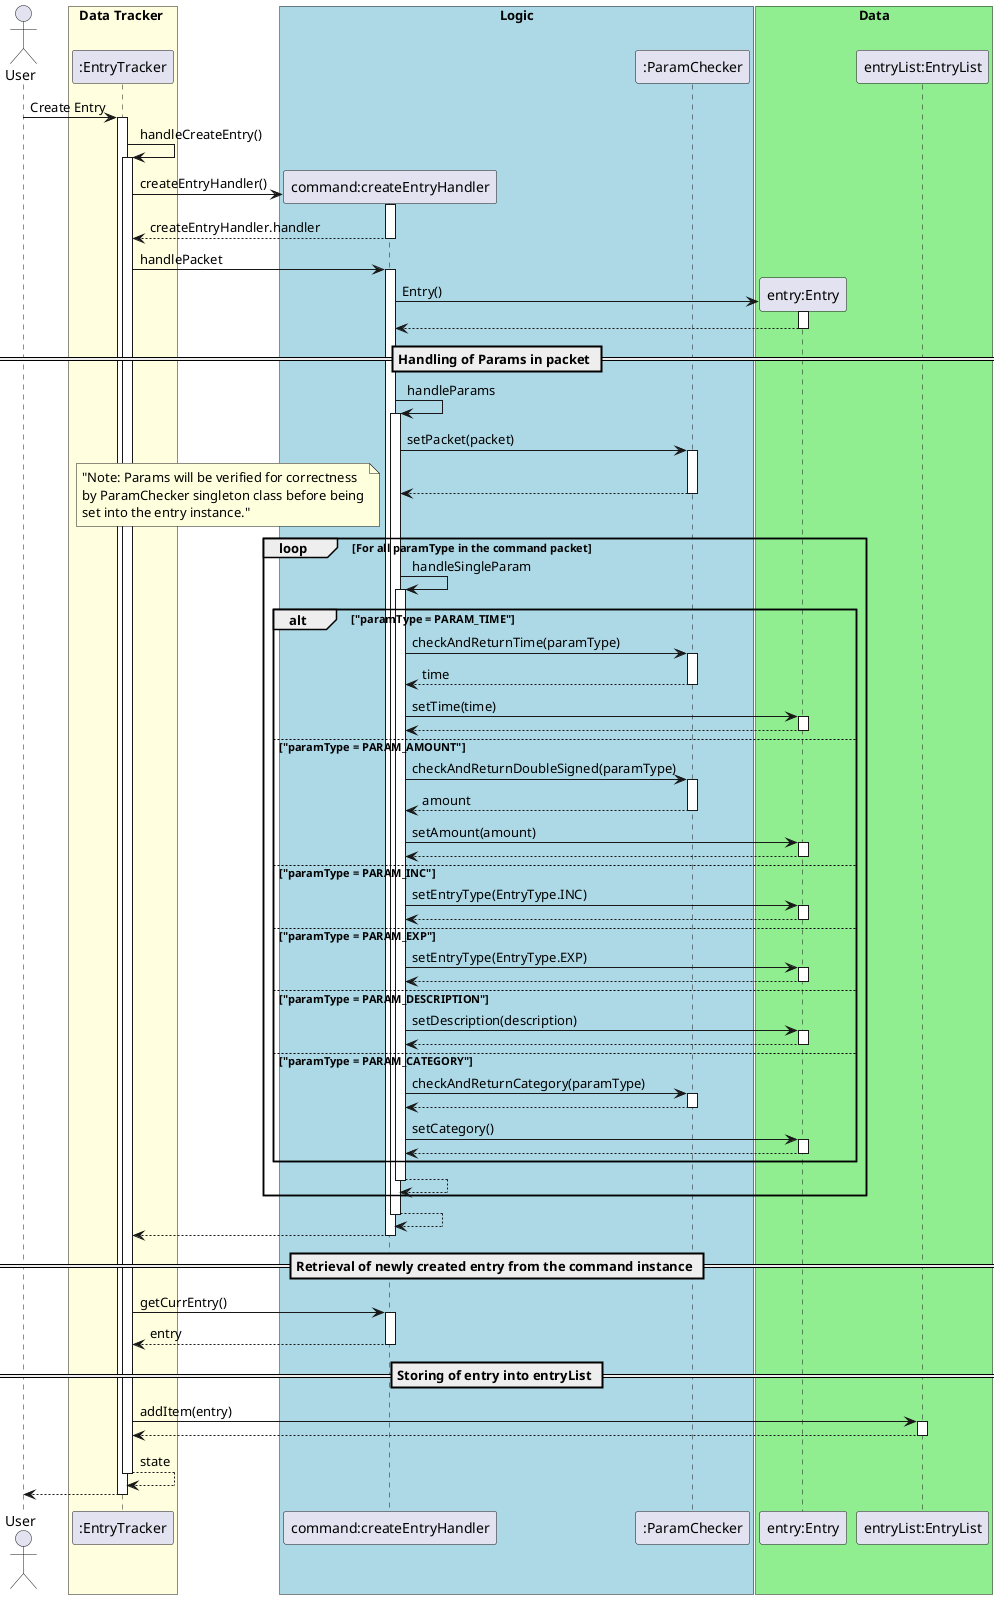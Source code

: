 @startuml
autoactivate on
actor User
skinparam shadowing false

skinparam sequence {
ActorBorderColor white

ActorBackgroundColor white
ActorFontColor white
ActorFontSize 17
ActorFontName ""
}

User -> ":EntryTracker": Create Entry
":EntryTracker" ->":EntryTracker": handleCreateEntry()
    create "command:createEntryHandler"
   ":EntryTracker"-> "command:createEntryHandler" : createEntryHandler()
    return createEntryHandler.handler

   ":EntryTracker"-> "command:createEntryHandler" : handlePacket

        create "entry:Entry"
        "command:createEntryHandler" -> "entry:Entry" : Entry()
        return
        == Handling of Params in packet ==
        "command:createEntryHandler" -> "command:createEntryHandler" : handleParams
            "command:createEntryHandler" -> ":ParamChecker" : setPacket(packet)
            return
            loop For all paramType in the command packet
                note left: "Note: Params will be verified for correctness\nby ParamChecker singleton class before being\nset into the entry instance."
                "command:createEntryHandler" -> "command:createEntryHandler" : handleSingleParam
                    alt "paramType = PARAM_TIME"
                        "command:createEntryHandler" ->":ParamChecker": checkAndReturnTime(paramType)
                        return time
                        "command:createEntryHandler" -> "entry:Entry" : setTime(time)
                        return
                    else "paramType = PARAM_AMOUNT"
                        "command:createEntryHandler" ->":ParamChecker": checkAndReturnDoubleSigned(paramType)
                        return amount
                        "command:createEntryHandler" -> "entry:Entry" : setAmount(amount)
                        return
                    else "paramType = PARAM_INC"
                        "command:createEntryHandler" -> "entry:Entry" : setEntryType(EntryType.INC)
                        return
                    else "paramType = PARAM_EXP"
                        "command:createEntryHandler" -> "entry:Entry" : setEntryType(EntryType.EXP)
                        return
                    else "paramType = PARAM_DESCRIPTION"
                        "command:createEntryHandler" -> "entry:Entry" : setDescription(description)
                        return
                    else "paramType = PARAM_CATEGORY"
                        "command:createEntryHandler" ->":ParamChecker": checkAndReturnCategory(paramType)
                        return
                        "command:createEntryHandler" -> "entry:Entry" : setCategory()
                        return
                    end
                return
            end
        return
   return
   == Retrieval of newly created entry from the command instance ==
   ":EntryTracker"-> "command:createEntryHandler" : getCurrEntry()
   return entry
   == Storing of entry into entryList ==
   ":EntryTracker"-> "entryList:EntryList" : addItem(entry)
    return

return state
return

box "Data Tracker " #LightYellow
participant ":EntryTracker"
endBox

box "Logic" #LightBlue
participant "command:createEntryHandler"
participant ":ParamChecker"
endBox

box "Data" #LightGreen
participant "entry:Entry"
participant "entryList:EntryList"
endBox
@enduml